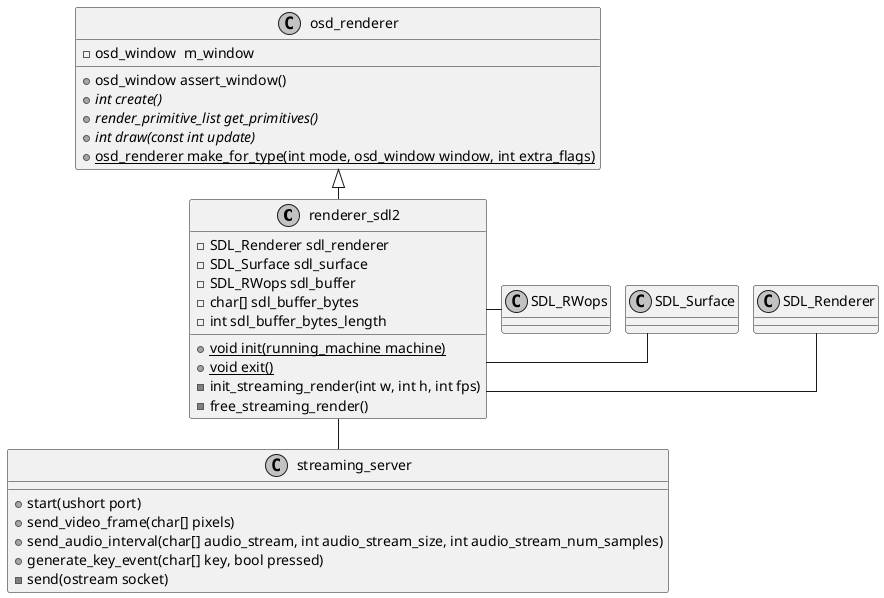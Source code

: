 @startuml
skinparam Shadowing false
skinparam LineType ortho
skinparam nodesep 15
skinparam ranksep 30
skinparam monochrome true

class renderer_sdl2 extends osd_renderer {
	-SDL_Renderer sdl_renderer
	-SDL_Surface sdl_surface
	-SDL_RWops sdl_buffer
	-char[] sdl_buffer_bytes
	-int sdl_buffer_bytes_length
	{static} +void init(running_machine machine)
	{static} +void exit()
	-init_streaming_render(int w, int h, int fps)
	-free_streaming_render()
}

renderer_sdl2 -r- SDL_Renderer
renderer_sdl2 -r- SDL_Surface
renderer_sdl2 -r- SDL_RWops
renderer_sdl2 -d- streaming_server

class streaming_server #Linen {
	+start(ushort port)
	+send_video_frame(char[] pixels)
	+send_audio_interval(char[] audio_stream, int audio_stream_size, int audio_stream_num_samples)
	+generate_key_event(char[] key, bool pressed)
	-send(ostream socket)
}

class osd_renderer {
	-osd_window  m_window
	+osd_window assert_window()
	{abstract} +int create()
	{abstract} +render_primitive_list get_primitives()
	{abstract} +int draw(const int update)
	{static} +osd_renderer make_for_type(int mode, osd_window window, int extra_flags)
}

class SDL_Surface #Linen
class SDL_RWops #Linen
@enduml
